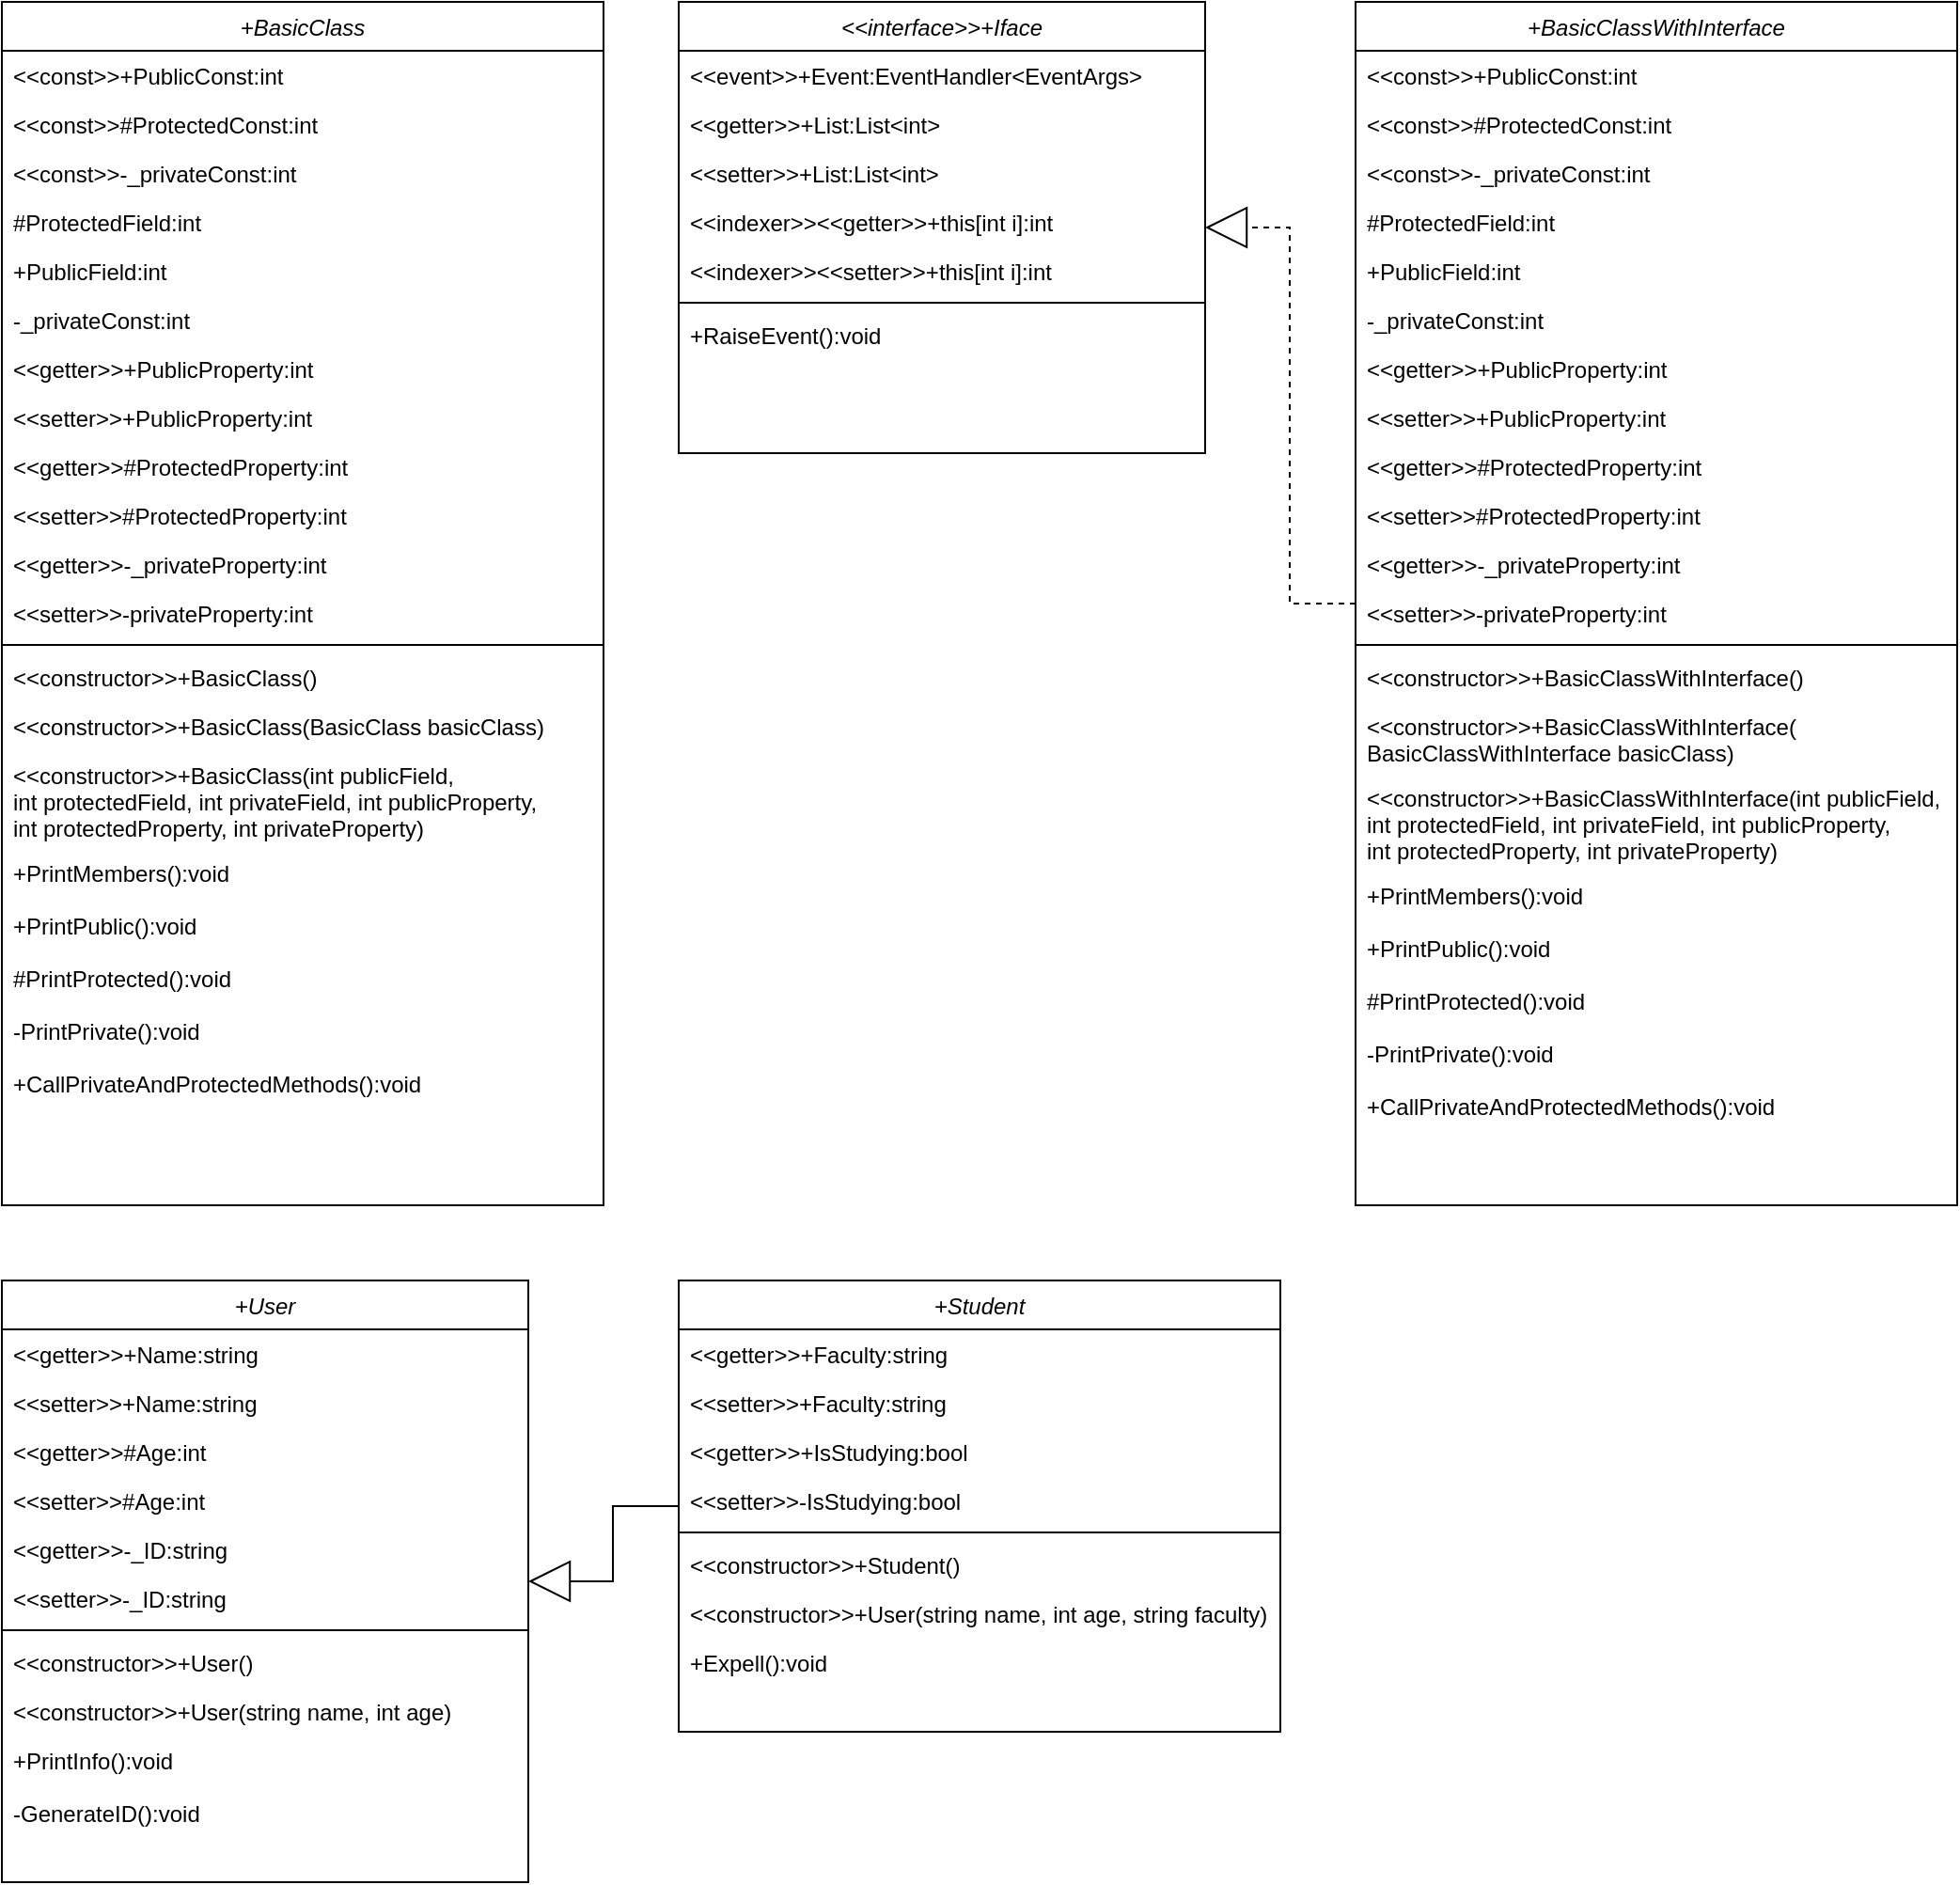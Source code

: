 <mxfile version="20.8.20" type="device"><diagram id="C5RBs43oDa-KdzZeNtuy" name="Page-1"><mxGraphModel dx="2206" dy="1088" grid="1" gridSize="10" guides="1" tooltips="1" connect="1" arrows="1" fold="1" page="1" pageScale="1" pageWidth="1200" pageHeight="1600" math="0" shadow="0"><root><mxCell id="WIyWlLk6GJQsqaUBKTNV-0"/><mxCell id="WIyWlLk6GJQsqaUBKTNV-1" parent="WIyWlLk6GJQsqaUBKTNV-0"/><mxCell id="zkfFHV4jXpPFQw0GAbJ--0" value="+BasicClass" style="swimlane;fontStyle=2;align=center;verticalAlign=top;childLayout=stackLayout;horizontal=1;startSize=26;horizontalStack=0;resizeParent=1;resizeLast=0;collapsible=1;marginBottom=0;rounded=0;shadow=0;strokeWidth=1;" parent="WIyWlLk6GJQsqaUBKTNV-1" vertex="1"><mxGeometry x="40" y="40" width="320" height="640" as="geometry"><mxRectangle x="220" y="120" width="160" height="26" as="alternateBounds"/></mxGeometry></mxCell><mxCell id="zkfFHV4jXpPFQw0GAbJ--1" value="&lt;&lt;const&gt;&gt;+PublicConst:int" style="text;align=left;verticalAlign=top;spacingLeft=4;spacingRight=4;overflow=hidden;rotatable=0;points=[[0,0.5],[1,0.5]];portConstraint=eastwest;" parent="zkfFHV4jXpPFQw0GAbJ--0" vertex="1"><mxGeometry y="26" width="320" height="26" as="geometry"/></mxCell><mxCell id="MBHtbq1p86Bb9riJWVz2-0" value="&lt;&lt;const&gt;&gt;#ProtectedConst:int" style="text;align=left;verticalAlign=top;spacingLeft=4;spacingRight=4;overflow=hidden;rotatable=0;points=[[0,0.5],[1,0.5]];portConstraint=eastwest;" vertex="1" parent="zkfFHV4jXpPFQw0GAbJ--0"><mxGeometry y="52" width="320" height="26" as="geometry"/></mxCell><mxCell id="MBHtbq1p86Bb9riJWVz2-1" value="&lt;&lt;const&gt;&gt;-_privateConst:int" style="text;align=left;verticalAlign=top;spacingLeft=4;spacingRight=4;overflow=hidden;rotatable=0;points=[[0,0.5],[1,0.5]];portConstraint=eastwest;" vertex="1" parent="zkfFHV4jXpPFQw0GAbJ--0"><mxGeometry y="78" width="320" height="26" as="geometry"/></mxCell><mxCell id="MBHtbq1p86Bb9riJWVz2-6" value="#ProtectedField:int" style="text;align=left;verticalAlign=top;spacingLeft=4;spacingRight=4;overflow=hidden;rotatable=0;points=[[0,0.5],[1,0.5]];portConstraint=eastwest;" vertex="1" parent="zkfFHV4jXpPFQw0GAbJ--0"><mxGeometry y="104" width="320" height="26" as="geometry"/></mxCell><mxCell id="MBHtbq1p86Bb9riJWVz2-5" value="+PublicField:int" style="text;align=left;verticalAlign=top;spacingLeft=4;spacingRight=4;overflow=hidden;rotatable=0;points=[[0,0.5],[1,0.5]];portConstraint=eastwest;" vertex="1" parent="zkfFHV4jXpPFQw0GAbJ--0"><mxGeometry y="130" width="320" height="26" as="geometry"/></mxCell><mxCell id="MBHtbq1p86Bb9riJWVz2-7" value="-_privateConst:int" style="text;align=left;verticalAlign=top;spacingLeft=4;spacingRight=4;overflow=hidden;rotatable=0;points=[[0,0.5],[1,0.5]];portConstraint=eastwest;" vertex="1" parent="zkfFHV4jXpPFQw0GAbJ--0"><mxGeometry y="156" width="320" height="26" as="geometry"/></mxCell><mxCell id="MBHtbq1p86Bb9riJWVz2-8" value="&lt;&lt;getter&gt;&gt;+PublicProperty:int" style="text;align=left;verticalAlign=top;spacingLeft=4;spacingRight=4;overflow=hidden;rotatable=0;points=[[0,0.5],[1,0.5]];portConstraint=eastwest;" vertex="1" parent="zkfFHV4jXpPFQw0GAbJ--0"><mxGeometry y="182" width="320" height="26" as="geometry"/></mxCell><mxCell id="MBHtbq1p86Bb9riJWVz2-9" value="&lt;&lt;setter&gt;&gt;+PublicProperty:int" style="text;align=left;verticalAlign=top;spacingLeft=4;spacingRight=4;overflow=hidden;rotatable=0;points=[[0,0.5],[1,0.5]];portConstraint=eastwest;" vertex="1" parent="zkfFHV4jXpPFQw0GAbJ--0"><mxGeometry y="208" width="320" height="26" as="geometry"/></mxCell><mxCell id="MBHtbq1p86Bb9riJWVz2-18" value="&lt;&lt;getter&gt;&gt;#ProtectedProperty:int" style="text;align=left;verticalAlign=top;spacingLeft=4;spacingRight=4;overflow=hidden;rotatable=0;points=[[0,0.5],[1,0.5]];portConstraint=eastwest;" vertex="1" parent="zkfFHV4jXpPFQw0GAbJ--0"><mxGeometry y="234" width="320" height="26" as="geometry"/></mxCell><mxCell id="MBHtbq1p86Bb9riJWVz2-17" value="&lt;&lt;setter&gt;&gt;#ProtectedProperty:int" style="text;align=left;verticalAlign=top;spacingLeft=4;spacingRight=4;overflow=hidden;rotatable=0;points=[[0,0.5],[1,0.5]];portConstraint=eastwest;" vertex="1" parent="zkfFHV4jXpPFQw0GAbJ--0"><mxGeometry y="260" width="320" height="26" as="geometry"/></mxCell><mxCell id="MBHtbq1p86Bb9riJWVz2-16" value="&lt;&lt;getter&gt;&gt;-_privateProperty:int" style="text;align=left;verticalAlign=top;spacingLeft=4;spacingRight=4;overflow=hidden;rotatable=0;points=[[0,0.5],[1,0.5]];portConstraint=eastwest;" vertex="1" parent="zkfFHV4jXpPFQw0GAbJ--0"><mxGeometry y="286" width="320" height="26" as="geometry"/></mxCell><mxCell id="MBHtbq1p86Bb9riJWVz2-15" value="&lt;&lt;setter&gt;&gt;-privateProperty:int" style="text;align=left;verticalAlign=top;spacingLeft=4;spacingRight=4;overflow=hidden;rotatable=0;points=[[0,0.5],[1,0.5]];portConstraint=eastwest;" vertex="1" parent="zkfFHV4jXpPFQw0GAbJ--0"><mxGeometry y="312" width="320" height="26" as="geometry"/></mxCell><mxCell id="zkfFHV4jXpPFQw0GAbJ--4" value="" style="line;html=1;strokeWidth=1;align=left;verticalAlign=middle;spacingTop=-1;spacingLeft=3;spacingRight=3;rotatable=0;labelPosition=right;points=[];portConstraint=eastwest;" parent="zkfFHV4jXpPFQw0GAbJ--0" vertex="1"><mxGeometry y="338" width="320" height="8" as="geometry"/></mxCell><mxCell id="MBHtbq1p86Bb9riJWVz2-33" value="&lt;&lt;constructor&gt;&gt;+BasicClass()" style="text;align=left;verticalAlign=top;spacingLeft=4;spacingRight=4;overflow=hidden;rotatable=0;points=[[0,0.5],[1,0.5]];portConstraint=eastwest;" vertex="1" parent="zkfFHV4jXpPFQw0GAbJ--0"><mxGeometry y="346" width="320" height="26" as="geometry"/></mxCell><mxCell id="MBHtbq1p86Bb9riJWVz2-37" value="&lt;&lt;constructor&gt;&gt;+BasicClass(BasicClass basicClass)" style="text;align=left;verticalAlign=top;spacingLeft=4;spacingRight=4;overflow=hidden;rotatable=0;points=[[0,0.5],[1,0.5]];portConstraint=eastwest;" vertex="1" parent="zkfFHV4jXpPFQw0GAbJ--0"><mxGeometry y="372" width="320" height="26" as="geometry"/></mxCell><mxCell id="MBHtbq1p86Bb9riJWVz2-36" value="&lt;&lt;constructor&gt;&gt;+BasicClass(int publicField,&#10;int protectedField, int privateField, int publicProperty,&#10;int protectedProperty, int privateProperty)" style="text;align=left;verticalAlign=top;spacingLeft=4;spacingRight=4;overflow=hidden;rotatable=0;points=[[0,0.5],[1,0.5]];portConstraint=eastwest;" vertex="1" parent="zkfFHV4jXpPFQw0GAbJ--0"><mxGeometry y="398" width="320" height="52" as="geometry"/></mxCell><mxCell id="MBHtbq1p86Bb9riJWVz2-38" value="+PrintMembers():void" style="text;align=left;verticalAlign=top;spacingLeft=4;spacingRight=4;overflow=hidden;rotatable=0;points=[[0,0.5],[1,0.5]];portConstraint=eastwest;" vertex="1" parent="zkfFHV4jXpPFQw0GAbJ--0"><mxGeometry y="450" width="320" height="28" as="geometry"/></mxCell><mxCell id="MBHtbq1p86Bb9riJWVz2-39" value="+PrintPublic():void" style="text;align=left;verticalAlign=top;spacingLeft=4;spacingRight=4;overflow=hidden;rotatable=0;points=[[0,0.5],[1,0.5]];portConstraint=eastwest;" vertex="1" parent="zkfFHV4jXpPFQw0GAbJ--0"><mxGeometry y="478" width="320" height="28" as="geometry"/></mxCell><mxCell id="MBHtbq1p86Bb9riJWVz2-40" value="#PrintProtected():void" style="text;align=left;verticalAlign=top;spacingLeft=4;spacingRight=4;overflow=hidden;rotatable=0;points=[[0,0.5],[1,0.5]];portConstraint=eastwest;" vertex="1" parent="zkfFHV4jXpPFQw0GAbJ--0"><mxGeometry y="506" width="320" height="28" as="geometry"/></mxCell><mxCell id="MBHtbq1p86Bb9riJWVz2-41" value="-PrintPrivate():void" style="text;align=left;verticalAlign=top;spacingLeft=4;spacingRight=4;overflow=hidden;rotatable=0;points=[[0,0.5],[1,0.5]];portConstraint=eastwest;" vertex="1" parent="zkfFHV4jXpPFQw0GAbJ--0"><mxGeometry y="534" width="320" height="28" as="geometry"/></mxCell><mxCell id="MBHtbq1p86Bb9riJWVz2-42" value="+CallPrivateAndProtectedMethods():void" style="text;align=left;verticalAlign=top;spacingLeft=4;spacingRight=4;overflow=hidden;rotatable=0;points=[[0,0.5],[1,0.5]];portConstraint=eastwest;" vertex="1" parent="zkfFHV4jXpPFQw0GAbJ--0"><mxGeometry y="562" width="320" height="28" as="geometry"/></mxCell><mxCell id="MBHtbq1p86Bb9riJWVz2-43" value="&lt;&lt;interface&gt;&gt;+Iface" style="swimlane;fontStyle=2;align=center;verticalAlign=top;childLayout=stackLayout;horizontal=1;startSize=26;horizontalStack=0;resizeParent=1;resizeLast=0;collapsible=1;marginBottom=0;rounded=0;shadow=0;strokeWidth=1;" vertex="1" parent="WIyWlLk6GJQsqaUBKTNV-1"><mxGeometry x="400" y="40" width="280" height="240" as="geometry"><mxRectangle x="220" y="120" width="160" height="26" as="alternateBounds"/></mxGeometry></mxCell><mxCell id="MBHtbq1p86Bb9riJWVz2-44" value="&lt;&lt;event&gt;&gt;+Event:EventHandler&lt;EventArgs&gt;" style="text;align=left;verticalAlign=top;spacingLeft=4;spacingRight=4;overflow=hidden;rotatable=0;points=[[0,0.5],[1,0.5]];portConstraint=eastwest;" vertex="1" parent="MBHtbq1p86Bb9riJWVz2-43"><mxGeometry y="26" width="280" height="26" as="geometry"/></mxCell><mxCell id="MBHtbq1p86Bb9riJWVz2-45" value="&lt;&lt;getter&gt;&gt;+List:List&lt;int&gt;" style="text;align=left;verticalAlign=top;spacingLeft=4;spacingRight=4;overflow=hidden;rotatable=0;points=[[0,0.5],[1,0.5]];portConstraint=eastwest;" vertex="1" parent="MBHtbq1p86Bb9riJWVz2-43"><mxGeometry y="52" width="280" height="26" as="geometry"/></mxCell><mxCell id="MBHtbq1p86Bb9riJWVz2-65" value="&lt;&lt;setter&gt;&gt;+List:List&lt;int&gt;" style="text;align=left;verticalAlign=top;spacingLeft=4;spacingRight=4;overflow=hidden;rotatable=0;points=[[0,0.5],[1,0.5]];portConstraint=eastwest;" vertex="1" parent="MBHtbq1p86Bb9riJWVz2-43"><mxGeometry y="78" width="280" height="26" as="geometry"/></mxCell><mxCell id="MBHtbq1p86Bb9riJWVz2-46" value="&lt;&lt;indexer&gt;&gt;&lt;&lt;getter&gt;&gt;+this[int i]:int" style="text;align=left;verticalAlign=top;spacingLeft=4;spacingRight=4;overflow=hidden;rotatable=0;points=[[0,0.5],[1,0.5]];portConstraint=eastwest;" vertex="1" parent="MBHtbq1p86Bb9riJWVz2-43"><mxGeometry y="104" width="280" height="26" as="geometry"/></mxCell><mxCell id="MBHtbq1p86Bb9riJWVz2-66" value="&lt;&lt;indexer&gt;&gt;&lt;&lt;setter&gt;&gt;+this[int i]:int" style="text;align=left;verticalAlign=top;spacingLeft=4;spacingRight=4;overflow=hidden;rotatable=0;points=[[0,0.5],[1,0.5]];portConstraint=eastwest;" vertex="1" parent="MBHtbq1p86Bb9riJWVz2-43"><mxGeometry y="130" width="280" height="26" as="geometry"/></mxCell><mxCell id="MBHtbq1p86Bb9riJWVz2-56" value="" style="line;html=1;strokeWidth=1;align=left;verticalAlign=middle;spacingTop=-1;spacingLeft=3;spacingRight=3;rotatable=0;labelPosition=right;points=[];portConstraint=eastwest;" vertex="1" parent="MBHtbq1p86Bb9riJWVz2-43"><mxGeometry y="156" width="280" height="8" as="geometry"/></mxCell><mxCell id="MBHtbq1p86Bb9riJWVz2-61" value="+RaiseEvent():void" style="text;align=left;verticalAlign=top;spacingLeft=4;spacingRight=4;overflow=hidden;rotatable=0;points=[[0,0.5],[1,0.5]];portConstraint=eastwest;" vertex="1" parent="MBHtbq1p86Bb9riJWVz2-43"><mxGeometry y="164" width="280" height="28" as="geometry"/></mxCell><mxCell id="MBHtbq1p86Bb9riJWVz2-89" style="edgeStyle=orthogonalEdgeStyle;rounded=0;orthogonalLoop=1;jettySize=auto;html=1;dashed=1;endArrow=block;endFill=0;endSize=20;" edge="1" parent="WIyWlLk6GJQsqaUBKTNV-1" source="MBHtbq1p86Bb9riJWVz2-67" target="MBHtbq1p86Bb9riJWVz2-43"><mxGeometry relative="1" as="geometry"/></mxCell><mxCell id="MBHtbq1p86Bb9riJWVz2-67" value="+BasicClassWithInterface" style="swimlane;fontStyle=2;align=center;verticalAlign=top;childLayout=stackLayout;horizontal=1;startSize=26;horizontalStack=0;resizeParent=1;resizeLast=0;collapsible=1;marginBottom=0;rounded=0;shadow=0;strokeWidth=1;" vertex="1" parent="WIyWlLk6GJQsqaUBKTNV-1"><mxGeometry x="760" y="40" width="320" height="640" as="geometry"><mxRectangle x="220" y="120" width="160" height="26" as="alternateBounds"/></mxGeometry></mxCell><mxCell id="MBHtbq1p86Bb9riJWVz2-68" value="&lt;&lt;const&gt;&gt;+PublicConst:int" style="text;align=left;verticalAlign=top;spacingLeft=4;spacingRight=4;overflow=hidden;rotatable=0;points=[[0,0.5],[1,0.5]];portConstraint=eastwest;" vertex="1" parent="MBHtbq1p86Bb9riJWVz2-67"><mxGeometry y="26" width="320" height="26" as="geometry"/></mxCell><mxCell id="MBHtbq1p86Bb9riJWVz2-69" value="&lt;&lt;const&gt;&gt;#ProtectedConst:int" style="text;align=left;verticalAlign=top;spacingLeft=4;spacingRight=4;overflow=hidden;rotatable=0;points=[[0,0.5],[1,0.5]];portConstraint=eastwest;" vertex="1" parent="MBHtbq1p86Bb9riJWVz2-67"><mxGeometry y="52" width="320" height="26" as="geometry"/></mxCell><mxCell id="MBHtbq1p86Bb9riJWVz2-70" value="&lt;&lt;const&gt;&gt;-_privateConst:int" style="text;align=left;verticalAlign=top;spacingLeft=4;spacingRight=4;overflow=hidden;rotatable=0;points=[[0,0.5],[1,0.5]];portConstraint=eastwest;" vertex="1" parent="MBHtbq1p86Bb9riJWVz2-67"><mxGeometry y="78" width="320" height="26" as="geometry"/></mxCell><mxCell id="MBHtbq1p86Bb9riJWVz2-71" value="#ProtectedField:int" style="text;align=left;verticalAlign=top;spacingLeft=4;spacingRight=4;overflow=hidden;rotatable=0;points=[[0,0.5],[1,0.5]];portConstraint=eastwest;" vertex="1" parent="MBHtbq1p86Bb9riJWVz2-67"><mxGeometry y="104" width="320" height="26" as="geometry"/></mxCell><mxCell id="MBHtbq1p86Bb9riJWVz2-72" value="+PublicField:int" style="text;align=left;verticalAlign=top;spacingLeft=4;spacingRight=4;overflow=hidden;rotatable=0;points=[[0,0.5],[1,0.5]];portConstraint=eastwest;" vertex="1" parent="MBHtbq1p86Bb9riJWVz2-67"><mxGeometry y="130" width="320" height="26" as="geometry"/></mxCell><mxCell id="MBHtbq1p86Bb9riJWVz2-73" value="-_privateConst:int" style="text;align=left;verticalAlign=top;spacingLeft=4;spacingRight=4;overflow=hidden;rotatable=0;points=[[0,0.5],[1,0.5]];portConstraint=eastwest;" vertex="1" parent="MBHtbq1p86Bb9riJWVz2-67"><mxGeometry y="156" width="320" height="26" as="geometry"/></mxCell><mxCell id="MBHtbq1p86Bb9riJWVz2-74" value="&lt;&lt;getter&gt;&gt;+PublicProperty:int" style="text;align=left;verticalAlign=top;spacingLeft=4;spacingRight=4;overflow=hidden;rotatable=0;points=[[0,0.5],[1,0.5]];portConstraint=eastwest;" vertex="1" parent="MBHtbq1p86Bb9riJWVz2-67"><mxGeometry y="182" width="320" height="26" as="geometry"/></mxCell><mxCell id="MBHtbq1p86Bb9riJWVz2-75" value="&lt;&lt;setter&gt;&gt;+PublicProperty:int" style="text;align=left;verticalAlign=top;spacingLeft=4;spacingRight=4;overflow=hidden;rotatable=0;points=[[0,0.5],[1,0.5]];portConstraint=eastwest;" vertex="1" parent="MBHtbq1p86Bb9riJWVz2-67"><mxGeometry y="208" width="320" height="26" as="geometry"/></mxCell><mxCell id="MBHtbq1p86Bb9riJWVz2-76" value="&lt;&lt;getter&gt;&gt;#ProtectedProperty:int" style="text;align=left;verticalAlign=top;spacingLeft=4;spacingRight=4;overflow=hidden;rotatable=0;points=[[0,0.5],[1,0.5]];portConstraint=eastwest;" vertex="1" parent="MBHtbq1p86Bb9riJWVz2-67"><mxGeometry y="234" width="320" height="26" as="geometry"/></mxCell><mxCell id="MBHtbq1p86Bb9riJWVz2-77" value="&lt;&lt;setter&gt;&gt;#ProtectedProperty:int" style="text;align=left;verticalAlign=top;spacingLeft=4;spacingRight=4;overflow=hidden;rotatable=0;points=[[0,0.5],[1,0.5]];portConstraint=eastwest;" vertex="1" parent="MBHtbq1p86Bb9riJWVz2-67"><mxGeometry y="260" width="320" height="26" as="geometry"/></mxCell><mxCell id="MBHtbq1p86Bb9riJWVz2-78" value="&lt;&lt;getter&gt;&gt;-_privateProperty:int" style="text;align=left;verticalAlign=top;spacingLeft=4;spacingRight=4;overflow=hidden;rotatable=0;points=[[0,0.5],[1,0.5]];portConstraint=eastwest;" vertex="1" parent="MBHtbq1p86Bb9riJWVz2-67"><mxGeometry y="286" width="320" height="26" as="geometry"/></mxCell><mxCell id="MBHtbq1p86Bb9riJWVz2-79" value="&lt;&lt;setter&gt;&gt;-privateProperty:int" style="text;align=left;verticalAlign=top;spacingLeft=4;spacingRight=4;overflow=hidden;rotatable=0;points=[[0,0.5],[1,0.5]];portConstraint=eastwest;" vertex="1" parent="MBHtbq1p86Bb9riJWVz2-67"><mxGeometry y="312" width="320" height="26" as="geometry"/></mxCell><mxCell id="MBHtbq1p86Bb9riJWVz2-80" value="" style="line;html=1;strokeWidth=1;align=left;verticalAlign=middle;spacingTop=-1;spacingLeft=3;spacingRight=3;rotatable=0;labelPosition=right;points=[];portConstraint=eastwest;" vertex="1" parent="MBHtbq1p86Bb9riJWVz2-67"><mxGeometry y="338" width="320" height="8" as="geometry"/></mxCell><mxCell id="MBHtbq1p86Bb9riJWVz2-81" value="&lt;&lt;constructor&gt;&gt;+BasicClassWithInterface()" style="text;align=left;verticalAlign=top;spacingLeft=4;spacingRight=4;overflow=hidden;rotatable=0;points=[[0,0.5],[1,0.5]];portConstraint=eastwest;" vertex="1" parent="MBHtbq1p86Bb9riJWVz2-67"><mxGeometry y="346" width="320" height="26" as="geometry"/></mxCell><mxCell id="MBHtbq1p86Bb9riJWVz2-82" value="&lt;&lt;constructor&gt;&gt;+BasicClassWithInterface(&#10;BasicClassWithInterface basicClass)" style="text;align=left;verticalAlign=top;spacingLeft=4;spacingRight=4;overflow=hidden;rotatable=0;points=[[0,0.5],[1,0.5]];portConstraint=eastwest;" vertex="1" parent="MBHtbq1p86Bb9riJWVz2-67"><mxGeometry y="372" width="320" height="38" as="geometry"/></mxCell><mxCell id="MBHtbq1p86Bb9riJWVz2-83" value="&lt;&lt;constructor&gt;&gt;+BasicClassWithInterface(int publicField,&#10;int protectedField, int privateField, int publicProperty,&#10;int protectedProperty, int privateProperty)" style="text;align=left;verticalAlign=top;spacingLeft=4;spacingRight=4;overflow=hidden;rotatable=0;points=[[0,0.5],[1,0.5]];portConstraint=eastwest;" vertex="1" parent="MBHtbq1p86Bb9riJWVz2-67"><mxGeometry y="410" width="320" height="52" as="geometry"/></mxCell><mxCell id="MBHtbq1p86Bb9riJWVz2-84" value="+PrintMembers():void" style="text;align=left;verticalAlign=top;spacingLeft=4;spacingRight=4;overflow=hidden;rotatable=0;points=[[0,0.5],[1,0.5]];portConstraint=eastwest;" vertex="1" parent="MBHtbq1p86Bb9riJWVz2-67"><mxGeometry y="462" width="320" height="28" as="geometry"/></mxCell><mxCell id="MBHtbq1p86Bb9riJWVz2-85" value="+PrintPublic():void" style="text;align=left;verticalAlign=top;spacingLeft=4;spacingRight=4;overflow=hidden;rotatable=0;points=[[0,0.5],[1,0.5]];portConstraint=eastwest;" vertex="1" parent="MBHtbq1p86Bb9riJWVz2-67"><mxGeometry y="490" width="320" height="28" as="geometry"/></mxCell><mxCell id="MBHtbq1p86Bb9riJWVz2-86" value="#PrintProtected():void" style="text;align=left;verticalAlign=top;spacingLeft=4;spacingRight=4;overflow=hidden;rotatable=0;points=[[0,0.5],[1,0.5]];portConstraint=eastwest;" vertex="1" parent="MBHtbq1p86Bb9riJWVz2-67"><mxGeometry y="518" width="320" height="28" as="geometry"/></mxCell><mxCell id="MBHtbq1p86Bb9riJWVz2-87" value="-PrintPrivate():void" style="text;align=left;verticalAlign=top;spacingLeft=4;spacingRight=4;overflow=hidden;rotatable=0;points=[[0,0.5],[1,0.5]];portConstraint=eastwest;" vertex="1" parent="MBHtbq1p86Bb9riJWVz2-67"><mxGeometry y="546" width="320" height="28" as="geometry"/></mxCell><mxCell id="MBHtbq1p86Bb9riJWVz2-88" value="+CallPrivateAndProtectedMethods():void" style="text;align=left;verticalAlign=top;spacingLeft=4;spacingRight=4;overflow=hidden;rotatable=0;points=[[0,0.5],[1,0.5]];portConstraint=eastwest;" vertex="1" parent="MBHtbq1p86Bb9riJWVz2-67"><mxGeometry y="574" width="320" height="28" as="geometry"/></mxCell><mxCell id="MBHtbq1p86Bb9riJWVz2-90" value="+User" style="swimlane;fontStyle=2;align=center;verticalAlign=top;childLayout=stackLayout;horizontal=1;startSize=26;horizontalStack=0;resizeParent=1;resizeLast=0;collapsible=1;marginBottom=0;rounded=0;shadow=0;strokeWidth=1;" vertex="1" parent="WIyWlLk6GJQsqaUBKTNV-1"><mxGeometry x="40" y="720" width="280" height="320" as="geometry"><mxRectangle x="220" y="120" width="160" height="26" as="alternateBounds"/></mxGeometry></mxCell><mxCell id="MBHtbq1p86Bb9riJWVz2-97" value="&lt;&lt;getter&gt;&gt;+Name:string" style="text;align=left;verticalAlign=top;spacingLeft=4;spacingRight=4;overflow=hidden;rotatable=0;points=[[0,0.5],[1,0.5]];portConstraint=eastwest;" vertex="1" parent="MBHtbq1p86Bb9riJWVz2-90"><mxGeometry y="26" width="280" height="26" as="geometry"/></mxCell><mxCell id="MBHtbq1p86Bb9riJWVz2-98" value="&lt;&lt;setter&gt;&gt;+Name:string" style="text;align=left;verticalAlign=top;spacingLeft=4;spacingRight=4;overflow=hidden;rotatable=0;points=[[0,0.5],[1,0.5]];portConstraint=eastwest;" vertex="1" parent="MBHtbq1p86Bb9riJWVz2-90"><mxGeometry y="52" width="280" height="26" as="geometry"/></mxCell><mxCell id="MBHtbq1p86Bb9riJWVz2-99" value="&lt;&lt;getter&gt;&gt;#Age:int" style="text;align=left;verticalAlign=top;spacingLeft=4;spacingRight=4;overflow=hidden;rotatable=0;points=[[0,0.5],[1,0.5]];portConstraint=eastwest;" vertex="1" parent="MBHtbq1p86Bb9riJWVz2-90"><mxGeometry y="78" width="280" height="26" as="geometry"/></mxCell><mxCell id="MBHtbq1p86Bb9riJWVz2-100" value="&lt;&lt;setter&gt;&gt;#Age:int" style="text;align=left;verticalAlign=top;spacingLeft=4;spacingRight=4;overflow=hidden;rotatable=0;points=[[0,0.5],[1,0.5]];portConstraint=eastwest;" vertex="1" parent="MBHtbq1p86Bb9riJWVz2-90"><mxGeometry y="104" width="280" height="26" as="geometry"/></mxCell><mxCell id="MBHtbq1p86Bb9riJWVz2-101" value="&lt;&lt;getter&gt;&gt;-_ID:string" style="text;align=left;verticalAlign=top;spacingLeft=4;spacingRight=4;overflow=hidden;rotatable=0;points=[[0,0.5],[1,0.5]];portConstraint=eastwest;" vertex="1" parent="MBHtbq1p86Bb9riJWVz2-90"><mxGeometry y="130" width="280" height="26" as="geometry"/></mxCell><mxCell id="MBHtbq1p86Bb9riJWVz2-102" value="&lt;&lt;setter&gt;&gt;-_ID:string" style="text;align=left;verticalAlign=top;spacingLeft=4;spacingRight=4;overflow=hidden;rotatable=0;points=[[0,0.5],[1,0.5]];portConstraint=eastwest;" vertex="1" parent="MBHtbq1p86Bb9riJWVz2-90"><mxGeometry y="156" width="280" height="26" as="geometry"/></mxCell><mxCell id="MBHtbq1p86Bb9riJWVz2-103" value="" style="line;html=1;strokeWidth=1;align=left;verticalAlign=middle;spacingTop=-1;spacingLeft=3;spacingRight=3;rotatable=0;labelPosition=right;points=[];portConstraint=eastwest;" vertex="1" parent="MBHtbq1p86Bb9riJWVz2-90"><mxGeometry y="182" width="280" height="8" as="geometry"/></mxCell><mxCell id="MBHtbq1p86Bb9riJWVz2-104" value="&lt;&lt;constructor&gt;&gt;+User()" style="text;align=left;verticalAlign=top;spacingLeft=4;spacingRight=4;overflow=hidden;rotatable=0;points=[[0,0.5],[1,0.5]];portConstraint=eastwest;" vertex="1" parent="MBHtbq1p86Bb9riJWVz2-90"><mxGeometry y="190" width="280" height="26" as="geometry"/></mxCell><mxCell id="MBHtbq1p86Bb9riJWVz2-105" value="&lt;&lt;constructor&gt;&gt;+User(string name, int age)" style="text;align=left;verticalAlign=top;spacingLeft=4;spacingRight=4;overflow=hidden;rotatable=0;points=[[0,0.5],[1,0.5]];portConstraint=eastwest;" vertex="1" parent="MBHtbq1p86Bb9riJWVz2-90"><mxGeometry y="216" width="280" height="26" as="geometry"/></mxCell><mxCell id="MBHtbq1p86Bb9riJWVz2-107" value="+PrintInfo():void" style="text;align=left;verticalAlign=top;spacingLeft=4;spacingRight=4;overflow=hidden;rotatable=0;points=[[0,0.5],[1,0.5]];portConstraint=eastwest;" vertex="1" parent="MBHtbq1p86Bb9riJWVz2-90"><mxGeometry y="242" width="280" height="28" as="geometry"/></mxCell><mxCell id="MBHtbq1p86Bb9riJWVz2-110" value="-GenerateID():void" style="text;align=left;verticalAlign=top;spacingLeft=4;spacingRight=4;overflow=hidden;rotatable=0;points=[[0,0.5],[1,0.5]];portConstraint=eastwest;" vertex="1" parent="MBHtbq1p86Bb9riJWVz2-90"><mxGeometry y="270" width="280" height="28" as="geometry"/></mxCell><mxCell id="MBHtbq1p86Bb9riJWVz2-124" style="edgeStyle=orthogonalEdgeStyle;rounded=0;orthogonalLoop=1;jettySize=auto;html=1;endArrow=block;endFill=0;endSize=20;" edge="1" parent="WIyWlLk6GJQsqaUBKTNV-1" source="MBHtbq1p86Bb9riJWVz2-112" target="MBHtbq1p86Bb9riJWVz2-90"><mxGeometry relative="1" as="geometry"/></mxCell><mxCell id="MBHtbq1p86Bb9riJWVz2-112" value="+Student" style="swimlane;fontStyle=2;align=center;verticalAlign=top;childLayout=stackLayout;horizontal=1;startSize=26;horizontalStack=0;resizeParent=1;resizeLast=0;collapsible=1;marginBottom=0;rounded=0;shadow=0;strokeWidth=1;" vertex="1" parent="WIyWlLk6GJQsqaUBKTNV-1"><mxGeometry x="400" y="720" width="320" height="240" as="geometry"><mxRectangle x="220" y="120" width="160" height="26" as="alternateBounds"/></mxGeometry></mxCell><mxCell id="MBHtbq1p86Bb9riJWVz2-113" value="&lt;&lt;getter&gt;&gt;+Faculty:string" style="text;align=left;verticalAlign=top;spacingLeft=4;spacingRight=4;overflow=hidden;rotatable=0;points=[[0,0.5],[1,0.5]];portConstraint=eastwest;" vertex="1" parent="MBHtbq1p86Bb9riJWVz2-112"><mxGeometry y="26" width="320" height="26" as="geometry"/></mxCell><mxCell id="MBHtbq1p86Bb9riJWVz2-114" value="&lt;&lt;setter&gt;&gt;+Faculty:string" style="text;align=left;verticalAlign=top;spacingLeft=4;spacingRight=4;overflow=hidden;rotatable=0;points=[[0,0.5],[1,0.5]];portConstraint=eastwest;" vertex="1" parent="MBHtbq1p86Bb9riJWVz2-112"><mxGeometry y="52" width="320" height="26" as="geometry"/></mxCell><mxCell id="MBHtbq1p86Bb9riJWVz2-115" value="&lt;&lt;getter&gt;&gt;+IsStudying:bool" style="text;align=left;verticalAlign=top;spacingLeft=4;spacingRight=4;overflow=hidden;rotatable=0;points=[[0,0.5],[1,0.5]];portConstraint=eastwest;" vertex="1" parent="MBHtbq1p86Bb9riJWVz2-112"><mxGeometry y="78" width="320" height="26" as="geometry"/></mxCell><mxCell id="MBHtbq1p86Bb9riJWVz2-116" value="&lt;&lt;setter&gt;&gt;-IsStudying:bool" style="text;align=left;verticalAlign=top;spacingLeft=4;spacingRight=4;overflow=hidden;rotatable=0;points=[[0,0.5],[1,0.5]];portConstraint=eastwest;" vertex="1" parent="MBHtbq1p86Bb9riJWVz2-112"><mxGeometry y="104" width="320" height="26" as="geometry"/></mxCell><mxCell id="MBHtbq1p86Bb9riJWVz2-119" value="" style="line;html=1;strokeWidth=1;align=left;verticalAlign=middle;spacingTop=-1;spacingLeft=3;spacingRight=3;rotatable=0;labelPosition=right;points=[];portConstraint=eastwest;" vertex="1" parent="MBHtbq1p86Bb9riJWVz2-112"><mxGeometry y="130" width="320" height="8" as="geometry"/></mxCell><mxCell id="MBHtbq1p86Bb9riJWVz2-120" value="&lt;&lt;constructor&gt;&gt;+Student()" style="text;align=left;verticalAlign=top;spacingLeft=4;spacingRight=4;overflow=hidden;rotatable=0;points=[[0,0.5],[1,0.5]];portConstraint=eastwest;" vertex="1" parent="MBHtbq1p86Bb9riJWVz2-112"><mxGeometry y="138" width="320" height="26" as="geometry"/></mxCell><mxCell id="MBHtbq1p86Bb9riJWVz2-121" value="&lt;&lt;constructor&gt;&gt;+User(string name, int age, string faculty)" style="text;align=left;verticalAlign=top;spacingLeft=4;spacingRight=4;overflow=hidden;rotatable=0;points=[[0,0.5],[1,0.5]];portConstraint=eastwest;" vertex="1" parent="MBHtbq1p86Bb9riJWVz2-112"><mxGeometry y="164" width="320" height="26" as="geometry"/></mxCell><mxCell id="MBHtbq1p86Bb9riJWVz2-122" value="+Expell():void" style="text;align=left;verticalAlign=top;spacingLeft=4;spacingRight=4;overflow=hidden;rotatable=0;points=[[0,0.5],[1,0.5]];portConstraint=eastwest;" vertex="1" parent="MBHtbq1p86Bb9riJWVz2-112"><mxGeometry y="190" width="320" height="28" as="geometry"/></mxCell></root></mxGraphModel></diagram></mxfile>